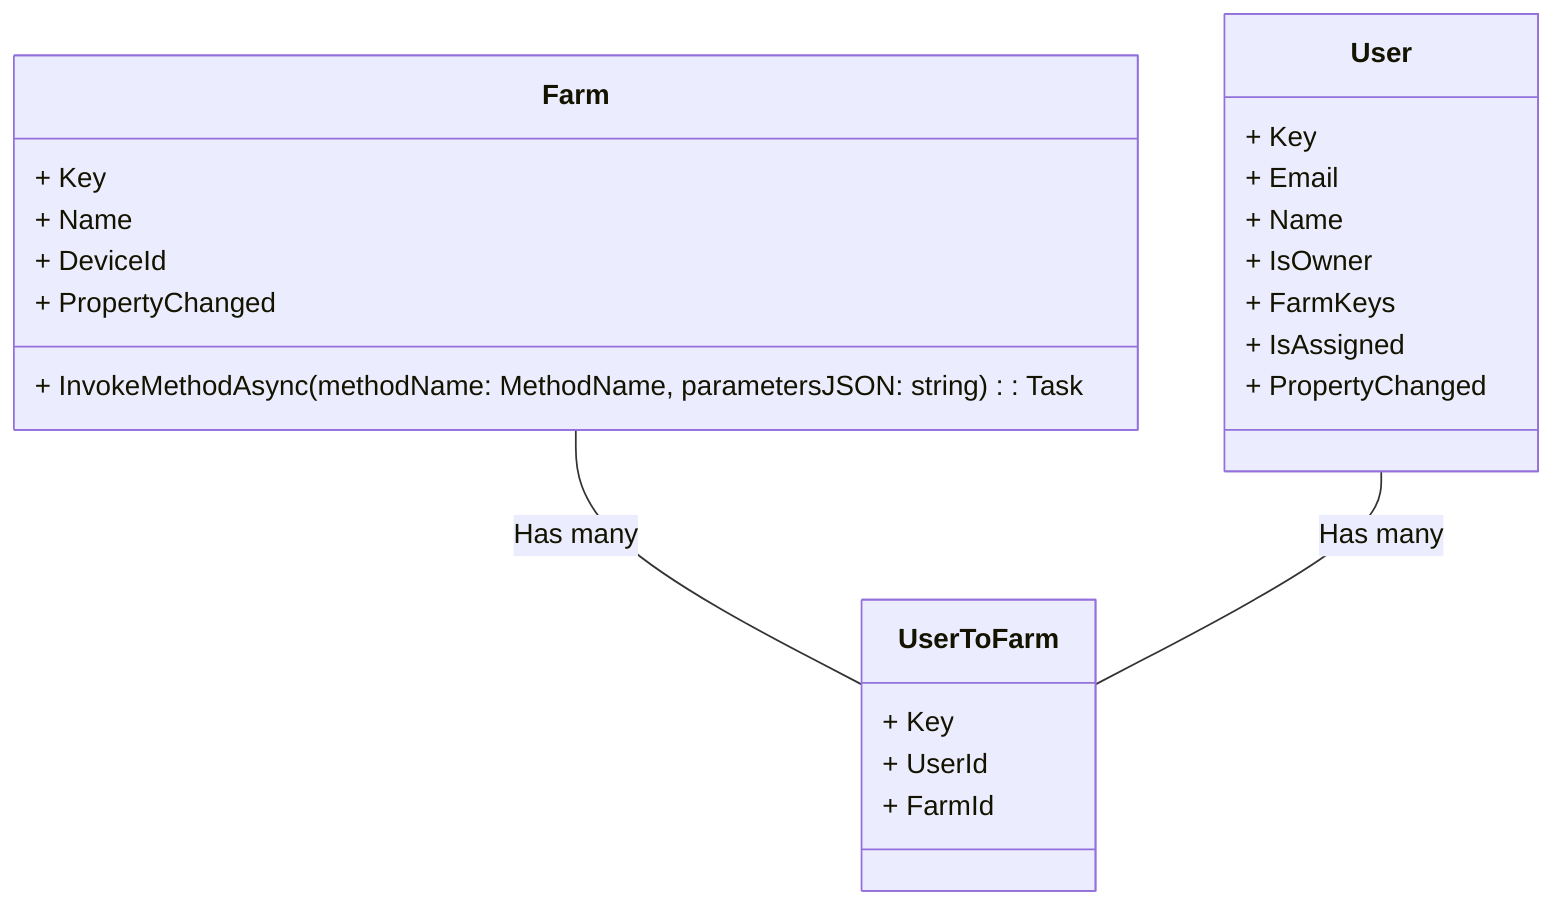 classDiagram
    class Farm {
        + Key
        + Name
        + DeviceId
        + PropertyChanged
        + InvokeMethodAsync(methodName: MethodName, parametersJSON: string): Task
    }
    class User {
        + Key
        + Email
        + Name
        + IsOwner
        + FarmKeys
        + IsAssigned
        + PropertyChanged
    }
    class UserToFarm {
        + Key
        + UserId
        + FarmId
    }
    Farm -- UserToFarm : Has many
    User -- UserToFarm : Has many